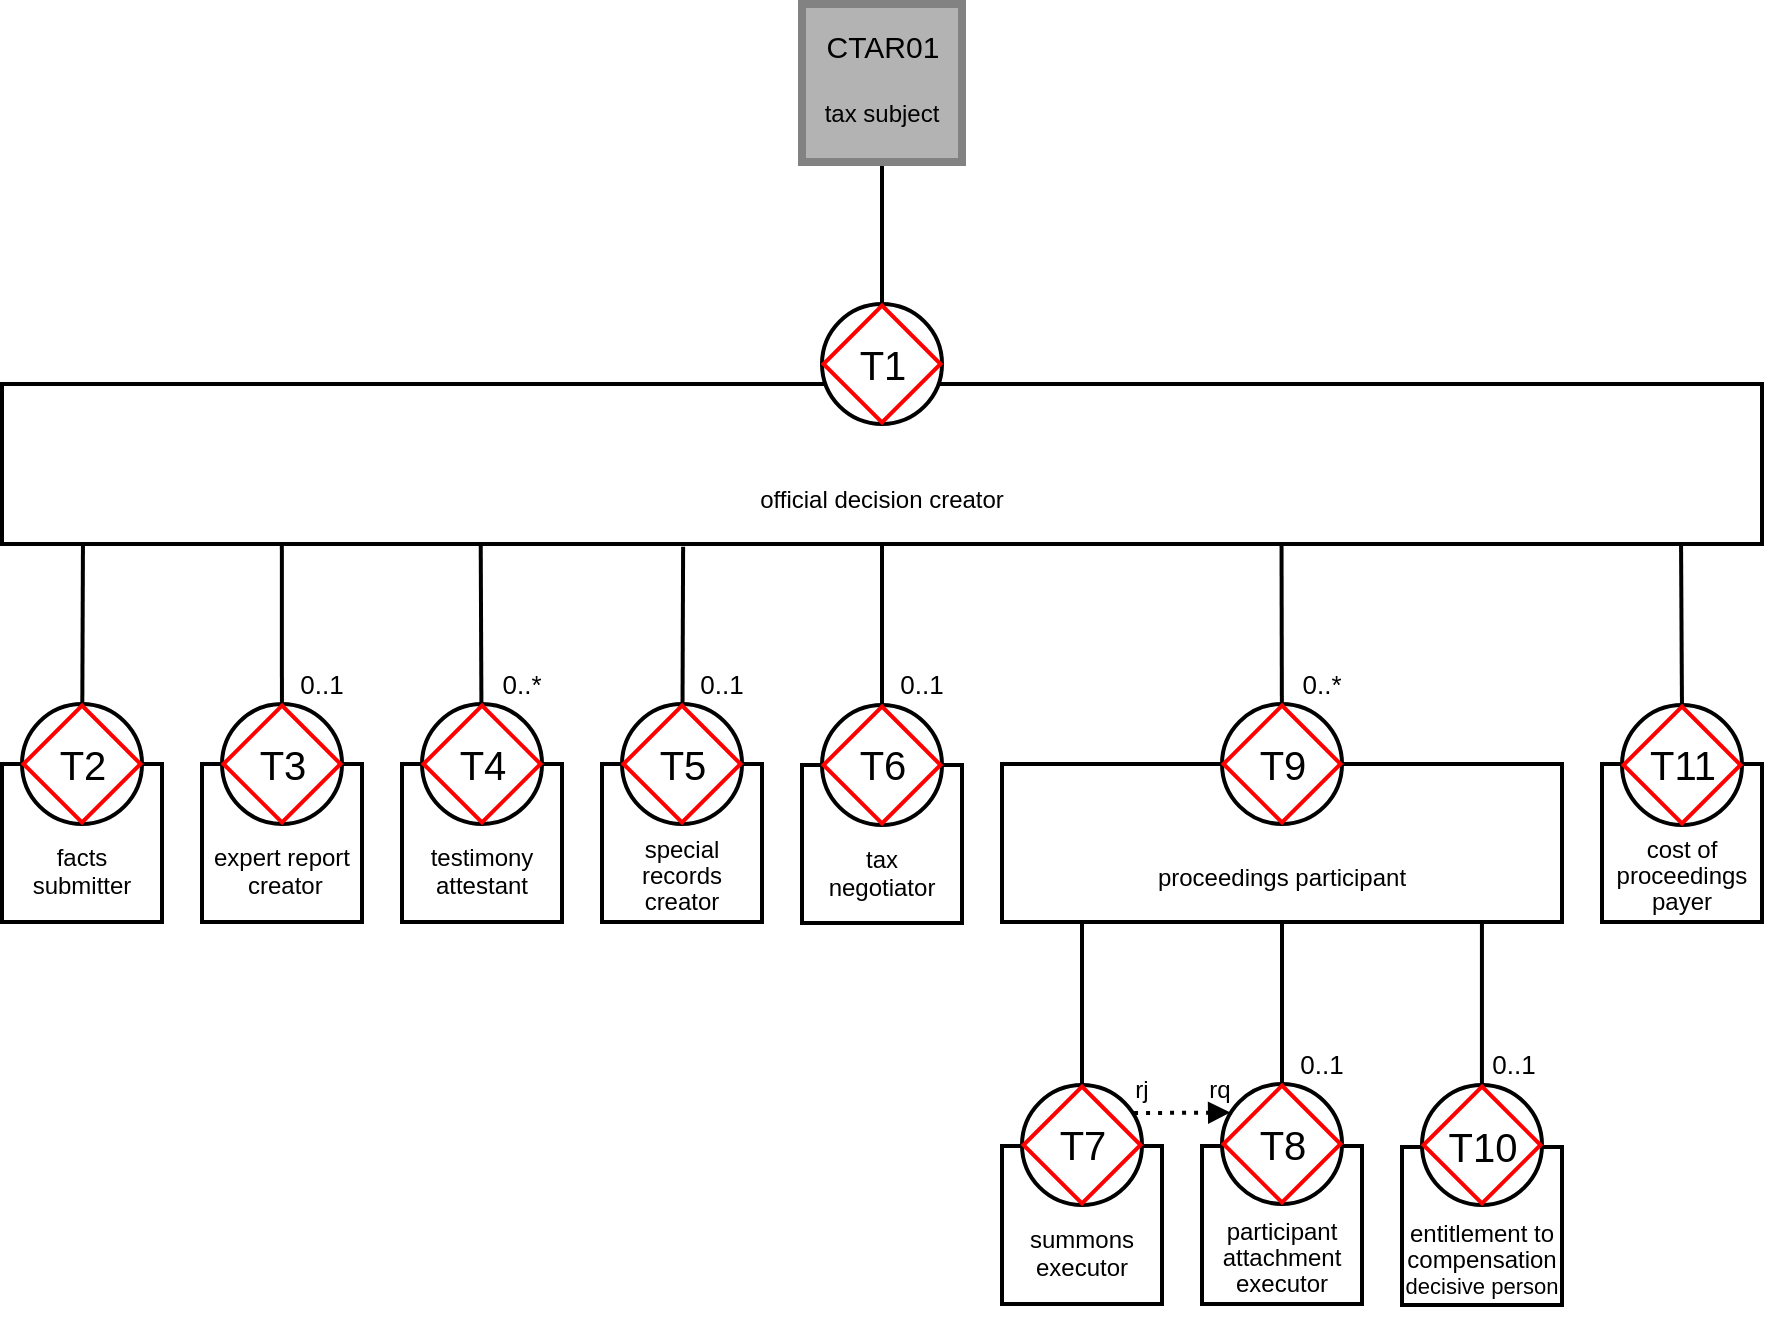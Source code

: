 <mxfile version="21.0.2" type="google"><diagram name="Stránka-1" id="KGpWbcVavs5Df8lSRPu0"><mxGraphModel grid="1" page="1" gridSize="10" guides="1" tooltips="1" connect="1" arrows="1" fold="1" pageScale="1" pageWidth="827" pageHeight="1169" math="0" shadow="0"><root><mxCell id="0"/><mxCell id="1" parent="0"/><mxCell id="I6DMRcgy4yvtF8rdvmpE-67" value="" style="endArrow=none;html=1;fontSize=20;strokeWidth=2;arcSize=10;rounded=0;" edge="1" parent="1" target="I6DMRcgy4yvtF8rdvmpE-70"><mxGeometry width="50" height="50" relative="1" as="geometry"><mxPoint x="580" y="460" as="sourcePoint"/><mxPoint x="956" y="724.5" as="targetPoint"/><Array as="points"/></mxGeometry></mxCell><mxCell id="I6DMRcgy4yvtF8rdvmpE-69" value="" style="group;resizable=0;" connectable="0" vertex="1" parent="1"><mxGeometry x="500.0" y="520" width="140.0" height="100" as="geometry"/></mxCell><mxCell id="I6DMRcgy4yvtF8rdvmpE-70" value="&lt;font style=&quot;font-size: 12px;&quot;&gt;summons &lt;br&gt;executor&lt;br&gt;&lt;/font&gt;" style="shape=stencil(tZThDoIgFIWfhr8NZD1Ao3oP1GsyDRxS1tt3BdvC1LWmm2O75+h3z4Ar4aItZQMkoSXhR5IkjFJcse5GtWwbyFwQ79IqmdYQnNZZU0GncjcwlC7BKte7/EToAd/pHy4yozVClNFt5Hz4CJNK47f0EWBD+2dUNci/ggM7hPTq+Xfmbr8BlW2RNGa+c6+bdCVqnJVtclLrUNmfTC5QmbvEXKQyqy7W3HQ+mcT287N8r8dDNxrKiTQzPbkojIWFMIWq6zC4cxs37fqmX2yvhj+JF14=);whiteSpace=wrap;html=1;strokeWidth=2;spacingTop=0;verticalAlign=top;spacingBottom=0;spacing=-44;labelPosition=center;verticalLabelPosition=bottom;align=center;" vertex="1" parent="I6DMRcgy4yvtF8rdvmpE-69"><mxGeometry x="40.0" y="51" width="80" height="79" as="geometry"/></mxCell><mxCell id="I6DMRcgy4yvtF8rdvmpE-71" value="" style="shape=stencil(tVXRboMgFP0aXheQLtseF7f+B6UwSSkYYO3297uKTaQquk0To+Fcz7mXwwUQLX3FaoEKXCH6horiGcMLhtd0yHwteIjYhTnFDlrEiA/OnsRVHUOnoEwlnApNlL4j/Ar/NA8tuTUGRJQ1Pon04iDGlAEu/opiXfrvZFSD/lkE4SJKWnS/XPPhcQNVskWlqeat7nUrXUk1rZVsslLrqJI/atISkKkmpuWB8dOHs5/mOFpJ3CfcausAiN82FSooxjgzB6m0HudJKTM8obWqvZjZTHcbPT0GpguK0xm1aMII4FknMg7VrDlCBoElBkqJcx7+z8kb+2wvPTN3Yw2fo2tlevSnl4S+my8+5d+l7+SW88lv03Nt/WC9l/ZFrzsmVnm2qwbN06Lx9mqBHw==);whiteSpace=wrap;html=1;perimeter=ellipsePerimeter;fillOpacity=100;strokeWidth=2;fontSize=13;fillColor=#FF99FF;strokeColor=none;labelPosition=center;verticalLabelPosition=bottom;align=center;verticalAlign=top;" vertex="1" parent="1"><mxGeometry x="550.0" y="540.5" width="60" height="60" as="geometry"/></mxCell><mxCell id="I6DMRcgy4yvtF8rdvmpE-40" value="" style="endArrow=none;html=1;fontSize=20;strokeWidth=2;arcSize=10;rounded=0;" edge="1" parent="1" source="I6DMRcgy4yvtF8rdvmpE-17"><mxGeometry width="50" height="50" relative="1" as="geometry"><mxPoint x="540" y="350.0" as="sourcePoint"/><mxPoint x="480" y="380" as="targetPoint"/><Array as="points"/></mxGeometry></mxCell><mxCell id="I6DMRcgy4yvtF8rdvmpE-2" style="edgeStyle=orthogonalEdgeStyle;rounded=0;orthogonalLoop=1;jettySize=auto;html=1;endArrow=none;endFill=0;strokeWidth=2;entryX=0.5;entryY=0.253;entryDx=0;entryDy=0;entryPerimeter=0;" edge="1" parent="1" source="I6DMRcgy4yvtF8rdvmpE-15" target="I6DMRcgy4yvtF8rdvmpE-21"><mxGeometry relative="1" as="geometry"><mxPoint x="440" y="260" as="targetPoint"/></mxGeometry></mxCell><mxCell id="I6DMRcgy4yvtF8rdvmpE-3" value="" style="endArrow=none;html=1;fontSize=20;strokeWidth=2;arcSize=10;rounded=0;exitX=0.5;exitY=1;exitDx=0;exitDy=0;" edge="1" parent="1" source="I6DMRcgy4yvtF8rdvmpE-54" target="I6DMRcgy4yvtF8rdvmpE-24"><mxGeometry width="50" height="50" relative="1" as="geometry"><mxPoint x="876" y="853.79" as="sourcePoint"/><mxPoint x="956" y="853.79" as="targetPoint"/><Array as="points"/></mxGeometry></mxCell><mxCell id="I6DMRcgy4yvtF8rdvmpE-8" value="" style="endArrow=none;html=1;fontSize=20;strokeWidth=2;arcSize=10;rounded=0;entryX=0.272;entryY=1;entryDx=0;entryDy=0;entryPerimeter=0;" edge="1" parent="1" source="I6DMRcgy4yvtF8rdvmpE-43" target="I6DMRcgy4yvtF8rdvmpE-17"><mxGeometry width="50" height="50" relative="1" as="geometry"><mxPoint x="294" y="700" as="sourcePoint"/><mxPoint x="280" y="310" as="targetPoint"/><Array as="points"/></mxGeometry></mxCell><mxCell id="I6DMRcgy4yvtF8rdvmpE-9" value="" style="endArrow=none;html=1;fontSize=20;strokeWidth=2;arcSize=10;rounded=0;entryX=0.159;entryY=0.988;entryDx=0;entryDy=0;entryPerimeter=0;" edge="1" parent="1" source="I6DMRcgy4yvtF8rdvmpE-11" target="I6DMRcgy4yvtF8rdvmpE-17"><mxGeometry width="50" height="50" relative="1" as="geometry"><mxPoint x="145" y="330.5" as="sourcePoint"/><mxPoint x="225" y="330.5" as="targetPoint"/><Array as="points"/></mxGeometry></mxCell><mxCell id="I6DMRcgy4yvtF8rdvmpE-10" value="" style="group" connectable="0" vertex="1" parent="1"><mxGeometry x="140" y="380" width="90" height="80" as="geometry"/></mxCell><mxCell id="I6DMRcgy4yvtF8rdvmpE-11" value="&lt;font style=&quot;font-size: 12px;&quot;&gt;expert report&lt;br&gt;&amp;nbsp;creator&lt;br&gt;&lt;/font&gt;" style="shape=stencil(tZThDoIgFIWfhr8NZD1Ao3oP1GsyDRxS1tt3BdvC1LWmm2O75+h3z4Ar4aItZQMkoSXhR5IkjFJcse5GtWwbyFwQ79IqmdYQnNZZU0GncjcwlC7BKte7/EToAd/pHy4yozVClNFt5Hz4CJNK47f0EWBD+2dUNci/ggM7hPTq+Xfmbr8BlW2RNGa+c6+bdCVqnJVtclLrUNmfTC5QmbvEXKQyqy7W3HQ+mcT287N8r8dDNxrKiTQzPbkojIWFMIWq6zC4cxs37fqmX2yvhj+JF14=);whiteSpace=wrap;html=1;strokeWidth=2;spacingTop=0;verticalAlign=top;spacingBottom=0;spacing=-44;labelPosition=center;verticalLabelPosition=bottom;align=center;fillColor=#FFFFFF;" vertex="1" parent="I6DMRcgy4yvtF8rdvmpE-10"><mxGeometry width="80" height="79" as="geometry"/></mxCell><mxCell id="I6DMRcgy4yvtF8rdvmpE-13" value="" style="group;spacingTop=-3;spacingRight=-4;labelPosition=center;verticalLabelPosition=middle;align=center;verticalAlign=middle;strokeColor=none;" connectable="0" vertex="1" parent="1"><mxGeometry x="440" width="80" height="80" as="geometry"/></mxCell><mxCell id="I6DMRcgy4yvtF8rdvmpE-14" value="&lt;span style=&quot;&quot;&gt;tax subject&lt;br&gt;&lt;br&gt;&lt;/span&gt;" style="shape=stencil(tZThDoIgFIWfhr8NZD1Ao3oP1GsyDRxS1tt3BdvC1LWmm2O75+h3z4Ar4aItZQMkoSXhR5IkjFJcse5GtWwbyFwQ79IqmdYQnNZZU0GncjcwlC7BKte7/EToAd/pHy4yozVClNFt5Hz4CJNK47f0EWBD+2dUNci/ggM7hPTq+Xfmbr8BlW2RNGa+c6+bdCVqnJVtclLrUNmfTC5QmbvEXKQyqy7W3HQ+mcT287N8r8dDNxrKiTQzPbkojIWFMIWq6zC4cxs37fqmX2yvhj+JF14=);whiteSpace=wrap;html=1;strokeWidth=4;spacingTop=0;verticalAlign=top;spacingBottom=2;spacing=-36;labelPosition=center;verticalLabelPosition=bottom;align=center;fillColor=#B3B3B3;spacingRight=0;spacingLeft=0;strokeColor=#828282;" vertex="1" parent="I6DMRcgy4yvtF8rdvmpE-13"><mxGeometry width="80" height="79" as="geometry"/></mxCell><mxCell id="I6DMRcgy4yvtF8rdvmpE-15" value="&lt;font style=&quot;font-size: 15px;&quot;&gt;CTAR01&lt;/font&gt;" style="text;html=1;resizable=1;points=[];autosize=0;align=center;verticalAlign=middle;spacingTop=0;fontSize=20;spacing=0;resizeWidth=1;resizeHeight=1;labelPosition=center;verticalLabelPosition=middle;" vertex="1" parent="I6DMRcgy4yvtF8rdvmpE-13"><mxGeometry x="20" y="4" width="40" height="30" as="geometry"/></mxCell><mxCell id="I6DMRcgy4yvtF8rdvmpE-22" value="" style="group;resizable=0;" connectable="0" vertex="1" parent="1"><mxGeometry x="600.0" y="570" width="140.0" height="81" as="geometry"/></mxCell><mxCell id="I6DMRcgy4yvtF8rdvmpE-23" value="" style="group" connectable="0" vertex="1" parent="I6DMRcgy4yvtF8rdvmpE-22"><mxGeometry x="60.0" y="1" width="80" height="80" as="geometry"/></mxCell><mxCell id="I6DMRcgy4yvtF8rdvmpE-24" value="&lt;p style=&quot;line-height: 110%;&quot;&gt;&lt;font style=&quot;font-size: 12px;&quot;&gt;participant &lt;br&gt;attachment&lt;br&gt;executor&lt;/font&gt;&lt;/p&gt;" style="shape=stencil(tZThDoIgFIWfhr8NZD1Ao3oP1GsyDRxS1tt3BdvC1LWmm2O75+h3z4Ar4aItZQMkoSXhR5IkjFJcse5GtWwbyFwQ79IqmdYQnNZZU0GncjcwlC7BKte7/EToAd/pHy4yozVClNFt5Hz4CJNK47f0EWBD+2dUNci/ggM7hPTq+Xfmbr8BlW2RNGa+c6+bdCVqnJVtclLrUNmfTC5QmbvEXKQyqy7W3HQ+mcT287N8r8dDNxrKiTQzPbkojIWFMIWq6zC4cxs37fqmX2yvhj+JF14=);whiteSpace=wrap;html=1;strokeWidth=2;spacingTop=0;verticalAlign=top;spacingBottom=0;spacing=-59;labelPosition=center;verticalLabelPosition=bottom;align=center;" vertex="1" parent="I6DMRcgy4yvtF8rdvmpE-23"><mxGeometry x="-20" width="80" height="79" as="geometry"/></mxCell><mxCell id="I6DMRcgy4yvtF8rdvmpE-32" value="" style="endArrow=none;html=1;fontSize=20;strokeWidth=2;arcSize=10;rounded=0;entryX=0.046;entryY=0.989;entryDx=0;entryDy=0;entryPerimeter=0;" edge="1" parent="1" target="I6DMRcgy4yvtF8rdvmpE-17"><mxGeometry width="50" height="50" relative="1" as="geometry"><mxPoint x="80" y="390" as="sourcePoint"/><mxPoint x="79.2" y="309.52" as="targetPoint"/><Array as="points"/></mxGeometry></mxCell><mxCell id="I6DMRcgy4yvtF8rdvmpE-33" value="" style="group" connectable="0" vertex="1" parent="1"><mxGeometry x="40" y="380" width="80.0" height="80" as="geometry"/></mxCell><mxCell id="I6DMRcgy4yvtF8rdvmpE-34" value="&lt;font style=&quot;font-size: 12px;&quot;&gt;facts &lt;br&gt;submitter&lt;br&gt;&lt;/font&gt;" style="shape=stencil(tZThDoIgFIWfhr8NZD1Ao3oP1GsyDRxS1tt3BdvC1LWmm2O75+h3z4Ar4aItZQMkoSXhR5IkjFJcse5GtWwbyFwQ79IqmdYQnNZZU0GncjcwlC7BKte7/EToAd/pHy4yozVClNFt5Hz4CJNK47f0EWBD+2dUNci/ggM7hPTq+Xfmbr8BlW2RNGa+c6+bdCVqnJVtclLrUNmfTC5QmbvEXKQyqy7W3HQ+mcT287N8r8dDNxrKiTQzPbkojIWFMIWq6zC4cxs37fqmX2yvhj+JF14=);whiteSpace=wrap;html=1;strokeWidth=2;spacingTop=0;verticalAlign=top;spacingBottom=0;spacing=-44;labelPosition=center;verticalLabelPosition=bottom;align=center;fillColor=#FFFFFF;" vertex="1" parent="I6DMRcgy4yvtF8rdvmpE-33"><mxGeometry width="80" height="79" as="geometry"/></mxCell><mxCell id="I6DMRcgy4yvtF8rdvmpE-36" value="" style="group;resizable=0;" connectable="0" vertex="1" parent="I6DMRcgy4yvtF8rdvmpE-33"><mxGeometry x="2.274e-13" y="-40" width="80" height="80" as="geometry"/></mxCell><mxCell id="I6DMRcgy4yvtF8rdvmpE-37" value="" style="shape=stencil(tVXRboMgFP0aXheQLtseF7f+B6UwSSkYYO3297uKTaQquk0To+Fcz7mXwwUQLX3FaoEKXCH6horiGcMLhtd0yHwteIjYhTnFDlrEiA/OnsRVHUOnoEwlnApNlL4j/Ar/NA8tuTUGRJQ1Pon04iDGlAEu/opiXfrvZFSD/lkE4SJKWnS/XPPhcQNVskWlqeat7nUrXUk1rZVsslLrqJI/atISkKkmpuWB8dOHs5/mOFpJ3CfcausAiN82FSooxjgzB6m0HudJKTM8obWqvZjZTHcbPT0GpguK0xm1aMII4FknMg7VrDlCBoElBkqJcx7+z8kb+2wvPTN3Yw2fo2tlevSnl4S+my8+5d+l7+SW88lv03Nt/WC9l/ZFrzsmVnm2qwbN06Lx9mqBHw==);whiteSpace=wrap;html=1;perimeter=ellipsePerimeter;fillOpacity=100;strokeWidth=2;fontSize=13;fillColor=#FF99FF;strokeColor=none;labelPosition=center;verticalLabelPosition=bottom;align=center;verticalAlign=top;" vertex="1" parent="I6DMRcgy4yvtF8rdvmpE-36"><mxGeometry x="10" y="10" width="60" height="60" as="geometry"/></mxCell><mxCell id="I6DMRcgy4yvtF8rdvmpE-38" value="T2" style="text;html=1;resizable=0;points=[];autosize=0;align=center;verticalAlign=middle;spacingTop=0;fontSize=20;spacing=0;resizeWidth=1;resizeHeight=1;labelPosition=center;verticalLabelPosition=middle;" vertex="1" parent="I6DMRcgy4yvtF8rdvmpE-36"><mxGeometry x="20" width="40" height="79" as="geometry"/></mxCell><mxCell id="I6DMRcgy4yvtF8rdvmpE-39" value="" style="endArrow=none;html=1;fontSize=20;strokeWidth=2;arcSize=10;rounded=0;entryX=0.387;entryY=1.017;entryDx=0;entryDy=0;entryPerimeter=0;" edge="1" parent="1" source="I6DMRcgy4yvtF8rdvmpE-48" target="I6DMRcgy4yvtF8rdvmpE-17"><mxGeometry width="50" height="50" relative="1" as="geometry"><mxPoint x="450" y="460.0" as="sourcePoint"/><mxPoint x="380" y="310" as="targetPoint"/><Array as="points"/></mxGeometry></mxCell><mxCell id="I6DMRcgy4yvtF8rdvmpE-41" value="" style="endArrow=none;html=1;fontSize=20;strokeWidth=2;arcSize=10;rounded=0;entryX=0.727;entryY=0.986;entryDx=0;entryDy=0;entryPerimeter=0;" edge="1" parent="1" target="I6DMRcgy4yvtF8rdvmpE-17"><mxGeometry width="50" height="50" relative="1" as="geometry"><mxPoint x="680" y="380" as="sourcePoint"/><mxPoint x="680" y="311" as="targetPoint"/><Array as="points"/></mxGeometry></mxCell><mxCell id="I6DMRcgy4yvtF8rdvmpE-42" value="" style="group" connectable="0" vertex="1" parent="1"><mxGeometry x="240" y="380" width="80" height="80" as="geometry"/></mxCell><mxCell id="I6DMRcgy4yvtF8rdvmpE-43" value="&lt;font style=&quot;font-size: 12px;&quot;&gt;testimony &lt;br&gt;attestant&lt;/font&gt;" style="shape=stencil(tZThDoIgFIWfhr8NZD1Ao3oP1GsyDRxS1tt3BdvC1LWmm2O75+h3z4Ar4aItZQMkoSXhR5IkjFJcse5GtWwbyFwQ79IqmdYQnNZZU0GncjcwlC7BKte7/EToAd/pHy4yozVClNFt5Hz4CJNK47f0EWBD+2dUNci/ggM7hPTq+Xfmbr8BlW2RNGa+c6+bdCVqnJVtclLrUNmfTC5QmbvEXKQyqy7W3HQ+mcT287N8r8dDNxrKiTQzPbkojIWFMIWq6zC4cxs37fqmX2yvhj+JF14=);whiteSpace=wrap;html=1;strokeWidth=2;spacingTop=0;verticalAlign=top;spacingBottom=0;spacing=-44;labelPosition=center;verticalLabelPosition=bottom;align=center;" vertex="1" parent="I6DMRcgy4yvtF8rdvmpE-42"><mxGeometry width="80" height="79" as="geometry"/></mxCell><mxCell id="I6DMRcgy4yvtF8rdvmpE-46" value="T4" style="text;html=1;resizable=0;points=[];autosize=0;align=center;verticalAlign=middle;spacingTop=0;fontSize=20;spacing=0;resizeWidth=1;resizeHeight=1;labelPosition=center;verticalLabelPosition=middle;" vertex="1" parent="I6DMRcgy4yvtF8rdvmpE-42"><mxGeometry x="20.0" y="-39.5" width="40" height="79" as="geometry"/></mxCell><mxCell id="I6DMRcgy4yvtF8rdvmpE-86" value="0..*" style="text;html=1;strokeColor=none;fillColor=none;align=center;verticalAlign=middle;whiteSpace=wrap;rounded=0;strokeWidth=2;fontSize=13;" vertex="1" parent="I6DMRcgy4yvtF8rdvmpE-42"><mxGeometry x="40" y="-50" width="40" height="20" as="geometry"/></mxCell><mxCell id="I6DMRcgy4yvtF8rdvmpE-45" value="" style="shape=stencil(tVXRboMgFP0aXheQLtseF7f+B6UwSSkYYO3297uKTaQquk0To+Fcz7mXwwUQLX3FaoEKXCH6horiGcMLhtd0yHwteIjYhTnFDlrEiA/OnsRVHUOnoEwlnApNlL4j/Ar/NA8tuTUGRJQ1Pon04iDGlAEu/opiXfrvZFSD/lkE4SJKWnS/XPPhcQNVskWlqeat7nUrXUk1rZVsslLrqJI/atISkKkmpuWB8dOHs5/mOFpJ3CfcausAiN82FSooxjgzB6m0HudJKTM8obWqvZjZTHcbPT0GpguK0xm1aMII4FknMg7VrDlCBoElBkqJcx7+z8kb+2wvPTN3Yw2fo2tlevSnl4S+my8+5d+l7+SW88lv03Nt/WC9l/ZFrzsmVnm2qwbN06Lx9mqBHw==);whiteSpace=wrap;html=1;perimeter=ellipsePerimeter;fillOpacity=100;strokeWidth=2;fontSize=13;fillColor=#FF99FF;strokeColor=none;labelPosition=center;verticalLabelPosition=bottom;align=center;verticalAlign=top;" vertex="1" parent="1"><mxGeometry x="250.0" y="350" width="60" height="60" as="geometry"/></mxCell><mxCell id="I6DMRcgy4yvtF8rdvmpE-50" value="" style="group;resizable=0;" connectable="0" vertex="1" parent="1"><mxGeometry x="340.0" y="340" width="80" height="120" as="geometry"/></mxCell><mxCell id="I6DMRcgy4yvtF8rdvmpE-47" value="" style="group" connectable="0" vertex="1" parent="I6DMRcgy4yvtF8rdvmpE-50"><mxGeometry x="-2.274e-13" y="40" width="80" height="80" as="geometry"/></mxCell><mxCell id="I6DMRcgy4yvtF8rdvmpE-48" value="&lt;p style=&quot;line-height: 110%;&quot;&gt;&lt;span style=&quot;&quot;&gt;special &lt;br&gt;records &lt;br&gt;creator&lt;/span&gt;&lt;/p&gt;" style="shape=stencil(tZThDoIgFIWfhr8NZD1Ao3oP1GsyDRxS1tt3BdvC1LWmm2O75+h3z4Ar4aItZQMkoSXhR5IkjFJcse5GtWwbyFwQ79IqmdYQnNZZU0GncjcwlC7BKte7/EToAd/pHy4yozVClNFt5Hz4CJNK47f0EWBD+2dUNci/ggM7hPTq+Xfmbr8BlW2RNGa+c6+bdCVqnJVtclLrUNmfTC5QmbvEXKQyqy7W3HQ+mcT287N8r8dDNxrKiTQzPbkojIWFMIWq6zC4cxs37fqmX2yvhj+JF14=);whiteSpace=wrap;html=1;strokeWidth=2;spacingTop=0;verticalAlign=top;spacingBottom=0;spacing=-59;labelPosition=center;verticalLabelPosition=bottom;align=center;" vertex="1" parent="I6DMRcgy4yvtF8rdvmpE-47"><mxGeometry width="80" height="79" as="geometry"/></mxCell><mxCell id="I6DMRcgy4yvtF8rdvmpE-51" value="" style="shape=stencil(tVXRboMgFP0aXheQLtseF7f+B6UwSSkYYO3297uKTaQquk0To+Fcz7mXwwUQLX3FaoEKXCH6horiGcMLhtd0yHwteIjYhTnFDlrEiA/OnsRVHUOnoEwlnApNlL4j/Ar/NA8tuTUGRJQ1Pon04iDGlAEu/opiXfrvZFSD/lkE4SJKWnS/XPPhcQNVskWlqeat7nUrXUk1rZVsslLrqJI/atISkKkmpuWB8dOHs5/mOFpJ3CfcausAiN82FSooxjgzB6m0HudJKTM8obWqvZjZTHcbPT0GpguK0xm1aMII4FknMg7VrDlCBoElBkqJcx7+z8kb+2wvPTN3Yw2fo2tlevSnl4S+my8+5d+l7+SW88lv03Nt/WC9l/ZFrzsmVnm2qwbN06Lx9mqBHw==);whiteSpace=wrap;html=1;perimeter=ellipsePerimeter;fillOpacity=100;strokeWidth=2;fontSize=13;fillColor=#FF99FF;strokeColor=none;labelPosition=center;verticalLabelPosition=bottom;align=center;verticalAlign=top;" vertex="1" parent="I6DMRcgy4yvtF8rdvmpE-50"><mxGeometry x="10" y="10" width="60" height="60" as="geometry"/></mxCell><mxCell id="I6DMRcgy4yvtF8rdvmpE-52" value="T5" style="text;html=1;resizable=0;points=[];autosize=0;align=center;verticalAlign=middle;spacingTop=0;fontSize=20;spacing=0;resizeWidth=1;resizeHeight=1;labelPosition=center;verticalLabelPosition=middle;" vertex="1" parent="I6DMRcgy4yvtF8rdvmpE-50"><mxGeometry x="20" width="40" height="79" as="geometry"/></mxCell><mxCell id="I6DMRcgy4yvtF8rdvmpE-53" value="" style="group;fillColor=default;spacing=-34;" connectable="0" vertex="1" parent="1"><mxGeometry x="540" y="380" width="280" height="80" as="geometry"/></mxCell><mxCell id="I6DMRcgy4yvtF8rdvmpE-54" value="&lt;font style=&quot;&quot;&gt;&lt;font style=&quot;font-size: 12px;&quot;&gt;proceedings participant&lt;/font&gt;&lt;br&gt;&lt;/font&gt;" style="shape=stencil(tZThDoIgFIWfhr8NZD1Ao3oP1GsyDRxS1tt3BdvC1LWmm2O75+h3z4Ar4aItZQMkoSXhR5IkjFJcse5GtWwbyFwQ79IqmdYQnNZZU0GncjcwlC7BKte7/EToAd/pHy4yozVClNFt5Hz4CJNK47f0EWBD+2dUNci/ggM7hPTq+Xfmbr8BlW2RNGa+c6+bdCVqnJVtclLrUNmfTC5QmbvEXKQyqy7W3HQ+mcT287N8r8dDNxrKiTQzPbkojIWFMIWq6zC4cxs37fqmX2yvhj+JF14=);whiteSpace=wrap;html=1;strokeWidth=2;spacingTop=0;verticalAlign=top;spacingBottom=0;spacing=-34;labelPosition=center;verticalLabelPosition=bottom;align=center;fillColor=none;" vertex="1" parent="I6DMRcgy4yvtF8rdvmpE-53"><mxGeometry width="280" height="79.0" as="geometry"/></mxCell><mxCell id="I6DMRcgy4yvtF8rdvmpE-56" value="" style="group;resizable=0;" connectable="0" vertex="1" parent="I6DMRcgy4yvtF8rdvmpE-53"><mxGeometry x="100.003" y="-40" width="80" height="80" as="geometry"/></mxCell><mxCell id="I6DMRcgy4yvtF8rdvmpE-57" value="" style="shape=stencil(tVXRboMgFP0aXheQLtseF7f+B6UwSSkYYO3297uKTaQquk0To+Fcz7mXwwUQLX3FaoEKXCH6horiGcMLhtd0yHwteIjYhTnFDlrEiA/OnsRVHUOnoEwlnApNlL4j/Ar/NA8tuTUGRJQ1Pon04iDGlAEu/opiXfrvZFSD/lkE4SJKWnS/XPPhcQNVskWlqeat7nUrXUk1rZVsslLrqJI/atISkKkmpuWB8dOHs5/mOFpJ3CfcausAiN82FSooxjgzB6m0HudJKTM8obWqvZjZTHcbPT0GpguK0xm1aMII4FknMg7VrDlCBoElBkqJcx7+z8kb+2wvPTN3Yw2fo2tlevSnl4S+my8+5d+l7+SW88lv03Nt/WC9l/ZFrzsmVnm2qwbN06Lx9mqBHw==);whiteSpace=wrap;html=1;perimeter=ellipsePerimeter;fillOpacity=100;strokeWidth=2;fontSize=13;fillColor=#FF99FF;strokeColor=none;labelPosition=center;verticalLabelPosition=bottom;align=center;verticalAlign=top;" vertex="1" parent="I6DMRcgy4yvtF8rdvmpE-56"><mxGeometry x="10" y="10" width="60" height="60" as="geometry"/></mxCell><mxCell id="I6DMRcgy4yvtF8rdvmpE-58" value="T9" style="text;html=1;resizable=0;points=[];autosize=0;align=center;verticalAlign=middle;spacingTop=0;fontSize=20;spacing=0;resizeWidth=1;resizeHeight=1;labelPosition=center;verticalLabelPosition=middle;" vertex="1" parent="I6DMRcgy4yvtF8rdvmpE-56"><mxGeometry x="20" width="40" height="79" as="geometry"/></mxCell><mxCell id="I6DMRcgy4yvtF8rdvmpE-59" value="0..*" style="text;html=1;strokeColor=none;fillColor=none;align=center;verticalAlign=middle;whiteSpace=wrap;rounded=0;strokeWidth=2;fontSize=13;" vertex="1" parent="I6DMRcgy4yvtF8rdvmpE-56"><mxGeometry x="40.0" y="-10" width="40" height="20" as="geometry"/></mxCell><mxCell id="I6DMRcgy4yvtF8rdvmpE-60" value="" style="endArrow=none;html=1;fontSize=20;strokeWidth=2;arcSize=10;rounded=0;exitX=0.954;exitY=0.995;exitDx=0;exitDy=0;exitPerimeter=0;" edge="1" parent="1" source="I6DMRcgy4yvtF8rdvmpE-17"><mxGeometry width="50" height="50" relative="1" as="geometry"><mxPoint x="879.64" y="310.24" as="sourcePoint"/><mxPoint x="880.145" y="380" as="targetPoint"/><Array as="points"/></mxGeometry></mxCell><mxCell id="I6DMRcgy4yvtF8rdvmpE-61" value="" style="group" connectable="0" vertex="1" parent="1"><mxGeometry x="840" y="380" width="80.0" height="80" as="geometry"/></mxCell><mxCell id="I6DMRcgy4yvtF8rdvmpE-62" value="&lt;p style=&quot;line-height: 110%;&quot;&gt;&lt;font style=&quot;font-size: 12px;&quot;&gt;cost of &lt;br&gt;proceedings &lt;br&gt;payer&lt;br&gt;&lt;/font&gt;&lt;/p&gt;" style="shape=stencil(tZThDoIgFIWfhr8NZD1Ao3oP1GsyDRxS1tt3BdvC1LWmm2O75+h3z4Ar4aItZQMkoSXhR5IkjFJcse5GtWwbyFwQ79IqmdYQnNZZU0GncjcwlC7BKte7/EToAd/pHy4yozVClNFt5Hz4CJNK47f0EWBD+2dUNci/ggM7hPTq+Xfmbr8BlW2RNGa+c6+bdCVqnJVtclLrUNmfTC5QmbvEXKQyqy7W3HQ+mcT287N8r8dDNxrKiTQzPbkojIWFMIWq6zC4cxs37fqmX2yvhj+JF14=);whiteSpace=wrap;html=1;strokeWidth=2;spacingTop=0;verticalAlign=top;spacingBottom=0;spacing=-59;labelPosition=center;verticalLabelPosition=bottom;align=center;" vertex="1" parent="I6DMRcgy4yvtF8rdvmpE-61"><mxGeometry width="80" height="79" as="geometry"/></mxCell><mxCell id="I6DMRcgy4yvtF8rdvmpE-64" value="" style="group;resizable=0;" connectable="0" vertex="1" parent="I6DMRcgy4yvtF8rdvmpE-61"><mxGeometry x="2.274e-13" y="-39.5" width="80" height="80" as="geometry"/></mxCell><mxCell id="I6DMRcgy4yvtF8rdvmpE-65" value="" style="shape=stencil(tVXRboMgFP0aXheQLtseF7f+B6UwSSkYYO3297uKTaQquk0To+Fcz7mXwwUQLX3FaoEKXCH6horiGcMLhtd0yHwteIjYhTnFDlrEiA/OnsRVHUOnoEwlnApNlL4j/Ar/NA8tuTUGRJQ1Pon04iDGlAEu/opiXfrvZFSD/lkE4SJKWnS/XPPhcQNVskWlqeat7nUrXUk1rZVsslLrqJI/atISkKkmpuWB8dOHs5/mOFpJ3CfcausAiN82FSooxjgzB6m0HudJKTM8obWqvZjZTHcbPT0GpguK0xm1aMII4FknMg7VrDlCBoElBkqJcx7+z8kb+2wvPTN3Yw2fo2tlevSnl4S+my8+5d+l7+SW88lv03Nt/WC9l/ZFrzsmVnm2qwbN06Lx9mqBHw==);whiteSpace=wrap;html=1;perimeter=ellipsePerimeter;fillOpacity=100;strokeWidth=2;fontSize=13;fillColor=#FF99FF;strokeColor=none;labelPosition=center;verticalLabelPosition=bottom;align=center;verticalAlign=top;" vertex="1" parent="I6DMRcgy4yvtF8rdvmpE-64"><mxGeometry x="10" y="10" width="60" height="60" as="geometry"/></mxCell><mxCell id="I6DMRcgy4yvtF8rdvmpE-66" value="T11" style="text;html=1;resizable=0;points=[];autosize=0;align=center;verticalAlign=middle;spacingTop=0;fontSize=20;spacing=0;resizeWidth=1;resizeHeight=1;labelPosition=center;verticalLabelPosition=middle;" vertex="1" parent="I6DMRcgy4yvtF8rdvmpE-64"><mxGeometry x="20" width="40" height="79" as="geometry"/></mxCell><mxCell id="I6DMRcgy4yvtF8rdvmpE-68" value="" style="endArrow=none;html=1;fontSize=20;strokeWidth=2;arcSize=10;rounded=0;exitX=0.857;exitY=0.992;exitDx=0;exitDy=0;exitPerimeter=0;" edge="1" parent="1" source="I6DMRcgy4yvtF8rdvmpE-54" target="cfjcYOli2IA8r-88zLyF-13"><mxGeometry width="50" height="50" relative="1" as="geometry"><mxPoint x="876" y="994.5" as="sourcePoint"/><mxPoint x="779.986" y="530.5" as="targetPoint"/><Array as="points"/></mxGeometry></mxCell><mxCell id="I6DMRcgy4yvtF8rdvmpE-83" value="0..1" style="text;html=1;strokeColor=none;fillColor=none;align=center;verticalAlign=middle;whiteSpace=wrap;rounded=0;strokeWidth=2;fontSize=13;" vertex="1" parent="1"><mxGeometry x="680" y="520" width="40" height="20" as="geometry"/></mxCell><mxCell id="I6DMRcgy4yvtF8rdvmpE-84" value="0..1" style="text;html=1;strokeColor=none;fillColor=none;align=center;verticalAlign=middle;whiteSpace=wrap;rounded=0;strokeWidth=2;fontSize=13;" vertex="1" parent="1"><mxGeometry x="776" y="520" width="40" height="20" as="geometry"/></mxCell><mxCell id="I6DMRcgy4yvtF8rdvmpE-87" value="0..1" style="text;html=1;strokeColor=none;fillColor=none;align=center;verticalAlign=middle;whiteSpace=wrap;rounded=0;strokeWidth=2;fontSize=13;" vertex="1" parent="1"><mxGeometry x="380" y="330" width="40" height="20" as="geometry"/></mxCell><mxCell id="I6DMRcgy4yvtF8rdvmpE-88" value="rq" style="text;html=1;strokeColor=none;fillColor=none;align=center;verticalAlign=middle;whiteSpace=wrap;rounded=0;" vertex="1" parent="1"><mxGeometry x="619" y="527.5" width="60" height="30" as="geometry"/></mxCell><mxCell id="I6DMRcgy4yvtF8rdvmpE-17" value="&lt;div style=&quot;&quot;&gt;&lt;span style=&quot;background-color: initial;&quot;&gt;&lt;font style=&quot;font-size: 12px;&quot;&gt;official decision creator&lt;/font&gt;&lt;/span&gt;&lt;/div&gt;" style="shape=stencil(tZThDoIgFIWfhr8NZD1Ao3oP1GsyDRxS1tt3BdvC1LWmm2O75+h3z4Ar4aItZQMkoSXhR5IkjFJcse5GtWwbyFwQ79IqmdYQnNZZU0GncjcwlC7BKte7/EToAd/pHy4yozVClNFt5Hz4CJNK47f0EWBD+2dUNci/ggM7hPTq+Xfmbr8BlW2RNGa+c6+bdCVqnJVtclLrUNmfTC5QmbvEXKQyqy7W3HQ+mcT287N8r8dDNxrKiTQzPbkojIWFMIWq6zC4cxs37fqmX2yvhj+JF14=);whiteSpace=wrap;html=1;strokeWidth=2;spacingTop=0;verticalAlign=top;spacingBottom=0;spacing=-34;labelPosition=center;verticalLabelPosition=bottom;align=center;" vertex="1" parent="1"><mxGeometry x="40" y="190" width="880" height="80" as="geometry"/></mxCell><mxCell id="I6DMRcgy4yvtF8rdvmpE-19" value="" style="group;resizable=0;" connectable="0" vertex="1" parent="1"><mxGeometry x="440.0" y="140" width="80" height="80" as="geometry"/></mxCell><mxCell id="I6DMRcgy4yvtF8rdvmpE-20" value="" style="shape=stencil(tVXRboMgFP0aXheQLtseF7f+B6UwSSkYYO3297uKTaQquk0To+Fcz7mXwwUQLX3FaoEKXCH6horiGcMLhtd0yHwteIjYhTnFDlrEiA/OnsRVHUOnoEwlnApNlL4j/Ar/NA8tuTUGRJQ1Pon04iDGlAEu/opiXfrvZFSD/lkE4SJKWnS/XPPhcQNVskWlqeat7nUrXUk1rZVsslLrqJI/atISkKkmpuWB8dOHs5/mOFpJ3CfcausAiN82FSooxjgzB6m0HudJKTM8obWqvZjZTHcbPT0GpguK0xm1aMII4FknMg7VrDlCBoElBkqJcx7+z8kb+2wvPTN3Yw2fo2tlevSnl4S+my8+5d+l7+SW88lv03Nt/WC9l/ZFrzsmVnm2qwbN06Lx9mqBHw==);whiteSpace=wrap;html=1;perimeter=ellipsePerimeter;fillOpacity=100;strokeWidth=2;fontSize=13;fillColor=#FF99FF;strokeColor=none;labelPosition=center;verticalLabelPosition=bottom;align=center;verticalAlign=top;" vertex="1" parent="I6DMRcgy4yvtF8rdvmpE-19"><mxGeometry x="10" y="10" width="60" height="60" as="geometry"/></mxCell><mxCell id="I6DMRcgy4yvtF8rdvmpE-21" value="T1" style="text;html=1;resizable=0;points=[];autosize=0;align=center;verticalAlign=middle;spacingTop=0;fontSize=20;spacing=0;resizeWidth=1;resizeHeight=1;labelPosition=center;verticalLabelPosition=middle;" vertex="1" parent="I6DMRcgy4yvtF8rdvmpE-19"><mxGeometry x="20" width="40" height="79" as="geometry"/></mxCell><mxCell id="NDJri52sOKpACzRIcOCj-9" value="T4" style="text;html=1;resizable=0;points=[];autosize=0;align=center;verticalAlign=middle;spacingTop=0;fontSize=20;spacing=0;resizeWidth=1;resizeHeight=1;labelPosition=center;verticalLabelPosition=middle;" vertex="1" parent="1"><mxGeometry x="260.0" y="340.5" width="40" height="79" as="geometry"/></mxCell><mxCell id="I6DMRcgy4yvtF8rdvmpE-72" value="T7" style="text;html=1;resizable=0;points=[];autosize=0;align=center;verticalAlign=middle;spacingTop=0;fontSize=20;spacing=0;resizeWidth=1;resizeHeight=1;labelPosition=center;verticalLabelPosition=middle;" vertex="1" parent="1"><mxGeometry x="560.0" y="530.5" width="40" height="79" as="geometry"/></mxCell><mxCell id="I6DMRcgy4yvtF8rdvmpE-73" value="rj" style="text;html=1;strokeColor=none;fillColor=none;align=center;verticalAlign=middle;whiteSpace=wrap;rounded=0;" vertex="1" parent="1"><mxGeometry x="580" y="527.5" width="60" height="30" as="geometry"/></mxCell><mxCell id="I6DMRcgy4yvtF8rdvmpE-26" value="" style="shape=stencil(tVXRboMgFP0aXheQLtseF7f+B6UwSSkYYO3297uKTaQquk0To+Fcz7mXwwUQLX3FaoEKXCH6horiGcMLhtd0yHwteIjYhTnFDlrEiA/OnsRVHUOnoEwlnApNlL4j/Ar/NA8tuTUGRJQ1Pon04iDGlAEu/opiXfrvZFSD/lkE4SJKWnS/XPPhcQNVskWlqeat7nUrXUk1rZVsslLrqJI/atISkKkmpuWB8dOHs5/mOFpJ3CfcausAiN82FSooxjgzB6m0HudJKTM8obWqvZjZTHcbPT0GpguK0xm1aMII4FknMg7VrDlCBoElBkqJcx7+z8kb+2wvPTN3Yw2fo2tlevSnl4S+my8+5d+l7+SW88lv03Nt/WC9l/ZFrzsmVnm2qwbN06Lx9mqBHw==);whiteSpace=wrap;html=1;perimeter=ellipsePerimeter;fillOpacity=100;strokeWidth=2;fontSize=13;fillColor=#FF99FF;strokeColor=none;labelPosition=center;verticalLabelPosition=bottom;align=center;verticalAlign=top;" vertex="1" parent="1"><mxGeometry x="650.0" y="540" width="60" height="60" as="geometry"/></mxCell><mxCell id="I6DMRcgy4yvtF8rdvmpE-27" value="T8" style="text;html=1;resizable=0;points=[];autosize=0;align=center;verticalAlign=middle;spacingTop=0;fontSize=20;spacing=0;resizeWidth=1;resizeHeight=1;labelPosition=center;verticalLabelPosition=middle;" vertex="1" parent="1"><mxGeometry x="660.0" y="530.5" width="40" height="79" as="geometry"/></mxCell><mxCell id="I6DMRcgy4yvtF8rdvmpE-82" style="edgeStyle=orthogonalEdgeStyle;rounded=0;orthogonalLoop=1;jettySize=auto;html=1;dashed=1;dashPattern=1 2;endArrow=none;endFill=0;strokeWidth=2;endSize=2;startArrow=block;startFill=1;targetPerimeterSpacing=0;sourcePerimeterSpacing=11;exitX=0.07;exitY=0.221;exitDx=0;exitDy=0;exitPerimeter=0;entryX=0.897;entryY=0.217;entryDx=0;entryDy=0;entryPerimeter=0;" edge="1" parent="1"><mxGeometry relative="1" as="geometry"><Array as="points"><mxPoint x="650" y="554.5"/></Array><mxPoint x="654.2" y="554.26" as="sourcePoint"/><mxPoint x="603.82" y="554.52" as="targetPoint"/></mxGeometry></mxCell><mxCell id="cfjcYOli2IA8r-88zLyF-11" value="" style="group;resizable=0;" connectable="0" vertex="1" parent="1"><mxGeometry x="710.0" y="530" width="140.0" height="81" as="geometry"/></mxCell><mxCell id="cfjcYOli2IA8r-88zLyF-12" value="" style="group" connectable="0" vertex="1" parent="cfjcYOli2IA8r-88zLyF-11"><mxGeometry x="50.0" y="41.5" width="80" height="80" as="geometry"/></mxCell><mxCell id="cfjcYOli2IA8r-88zLyF-13" value="&lt;p style=&quot;line-height: 110%;&quot;&gt;&lt;font style=&quot;&quot;&gt;entitlement to&lt;br style=&quot;border-color: var(--border-color);&quot;&gt;&lt;font style=&quot;&quot;&gt;&lt;font style=&quot;font-size: 12px;&quot;&gt;compensation&lt;/font&gt;&lt;br style=&quot;border-color: var(--border-color);&quot;&gt;&lt;font style=&quot;font-size: 11px;&quot;&gt;decisive person&lt;/font&gt;&lt;/font&gt;&lt;/font&gt;&lt;/p&gt;" style="shape=stencil(tZThDoIgFIWfhr8NZD1Ao3oP1GsyDRxS1tt3BdvC1LWmm2O75+h3z4Ar4aItZQMkoSXhR5IkjFJcse5GtWwbyFwQ79IqmdYQnNZZU0GncjcwlC7BKte7/EToAd/pHy4yozVClNFt5Hz4CJNK47f0EWBD+2dUNci/ggM7hPTq+Xfmbr8BlW2RNGa+c6+bdCVqnJVtclLrUNmfTC5QmbvEXKQyqy7W3HQ+mcT287N8r8dDNxrKiTQzPbkojIWFMIWq6zC4cxs37fqmX2yvhj+JF14=);whiteSpace=wrap;html=1;strokeWidth=2;spacingTop=0;verticalAlign=top;spacingBottom=0;spacing=-59;labelPosition=center;verticalLabelPosition=bottom;align=center;" vertex="1" parent="cfjcYOli2IA8r-88zLyF-12"><mxGeometry x="-20" width="80" height="79" as="geometry"/></mxCell><mxCell id="cfjcYOli2IA8r-88zLyF-14" value="" style="shape=stencil(tVXRboMgFP0aXheQLtseF7f+B6UwSSkYYO3297uKTaQquk0To+Fcz7mXwwUQLX3FaoEKXCH6horiGcMLhtd0yHwteIjYhTnFDlrEiA/OnsRVHUOnoEwlnApNlL4j/Ar/NA8tuTUGRJQ1Pon04iDGlAEu/opiXfrvZFSD/lkE4SJKWnS/XPPhcQNVskWlqeat7nUrXUk1rZVsslLrqJI/atISkKkmpuWB8dOHs5/mOFpJ3CfcausAiN82FSooxjgzB6m0HudJKTM8obWqvZjZTHcbPT0GpguK0xm1aMII4FknMg7VrDlCBoElBkqJcx7+z8kb+2wvPTN3Yw2fo2tlevSnl4S+my8+5d+l7+SW88lv03Nt/WC9l/ZFrzsmVnm2qwbN06Lx9mqBHw==);whiteSpace=wrap;html=1;perimeter=ellipsePerimeter;fillOpacity=100;strokeWidth=2;fontSize=13;fillColor=#FF99FF;strokeColor=none;labelPosition=center;verticalLabelPosition=bottom;align=center;verticalAlign=top;" vertex="1" parent="cfjcYOli2IA8r-88zLyF-11"><mxGeometry x="40" y="10.5" width="60" height="60" as="geometry"/></mxCell><mxCell id="cfjcYOli2IA8r-88zLyF-15" value="T10" style="text;html=1;resizable=0;points=[];autosize=0;align=center;verticalAlign=middle;spacingTop=0;fontSize=20;spacing=0;resizeWidth=1;resizeHeight=1;labelPosition=center;verticalLabelPosition=middle;" vertex="1" parent="cfjcYOli2IA8r-88zLyF-11"><mxGeometry x="50" y="1" width="40" height="79" as="geometry"/></mxCell><mxCell id="cfjcYOli2IA8r-88zLyF-16" value="" style="group;resizable=0;" connectable="0" vertex="1" parent="1"><mxGeometry x="140.0" y="340" width="80" height="80" as="geometry"/></mxCell><mxCell id="cfjcYOli2IA8r-88zLyF-17" value="" style="shape=stencil(tVXRboMgFP0aXheQLtseF7f+B6UwSSkYYO3297uKTaQquk0To+Fcz7mXwwUQLX3FaoEKXCH6horiGcMLhtd0yHwteIjYhTnFDlrEiA/OnsRVHUOnoEwlnApNlL4j/Ar/NA8tuTUGRJQ1Pon04iDGlAEu/opiXfrvZFSD/lkE4SJKWnS/XPPhcQNVskWlqeat7nUrXUk1rZVsslLrqJI/atISkKkmpuWB8dOHs5/mOFpJ3CfcausAiN82FSooxjgzB6m0HudJKTM8obWqvZjZTHcbPT0GpguK0xm1aMII4FknMg7VrDlCBoElBkqJcx7+z8kb+2wvPTN3Yw2fo2tlevSnl4S+my8+5d+l7+SW88lv03Nt/WC9l/ZFrzsmVnm2qwbN06Lx9mqBHw==);whiteSpace=wrap;html=1;perimeter=ellipsePerimeter;fillOpacity=100;strokeWidth=2;fontSize=13;fillColor=#FF99FF;strokeColor=none;labelPosition=center;verticalLabelPosition=bottom;align=center;verticalAlign=top;" vertex="1" parent="cfjcYOli2IA8r-88zLyF-16"><mxGeometry x="10" y="10" width="60" height="60" as="geometry"/></mxCell><mxCell id="cfjcYOli2IA8r-88zLyF-18" value="T3" style="text;html=1;resizable=0;points=[];autosize=0;align=center;verticalAlign=middle;spacingTop=0;fontSize=20;spacing=0;resizeWidth=1;resizeHeight=1;labelPosition=center;verticalLabelPosition=middle;" vertex="1" parent="cfjcYOli2IA8r-88zLyF-16"><mxGeometry x="20" width="40" height="79" as="geometry"/></mxCell><mxCell id="G3v5TnmPIUf_Gv6l6P7y-1" value="0..1" style="text;html=1;strokeColor=none;fillColor=none;align=center;verticalAlign=middle;whiteSpace=wrap;rounded=0;strokeWidth=2;fontSize=13;" vertex="1" parent="cfjcYOli2IA8r-88zLyF-16"><mxGeometry x="40.0" y="-10" width="40" height="20" as="geometry"/></mxCell><mxCell id="cfjcYOli2IA8r-88zLyF-19" value="" style="group;resizable=0;" connectable="0" vertex="1" parent="1"><mxGeometry x="440.0" y="340.5" width="80" height="120" as="geometry"/></mxCell><mxCell id="cfjcYOli2IA8r-88zLyF-20" value="" style="group" connectable="0" vertex="1" parent="cfjcYOli2IA8r-88zLyF-19"><mxGeometry x="-2.274e-13" y="40" width="80" height="80" as="geometry"/></mxCell><mxCell id="cfjcYOli2IA8r-88zLyF-21" value="&lt;font style=&quot;font-size: 12px;&quot;&gt;tax&lt;br&gt;negotiator&lt;/font&gt;" style="shape=stencil(tZThDoIgFIWfhr8NZD1Ao3oP1GsyDRxS1tt3BdvC1LWmm2O75+h3z4Ar4aItZQMkoSXhR5IkjFJcse5GtWwbyFwQ79IqmdYQnNZZU0GncjcwlC7BKte7/EToAd/pHy4yozVClNFt5Hz4CJNK47f0EWBD+2dUNci/ggM7hPTq+Xfmbr8BlW2RNGa+c6+bdCVqnJVtclLrUNmfTC5QmbvEXKQyqy7W3HQ+mcT287N8r8dDNxrKiTQzPbkojIWFMIWq6zC4cxs37fqmX2yvhj+JF14=);whiteSpace=wrap;html=1;strokeWidth=2;spacingTop=0;verticalAlign=top;spacingBottom=0;spacing=-44;labelPosition=center;verticalLabelPosition=bottom;align=center;" vertex="1" parent="cfjcYOli2IA8r-88zLyF-20"><mxGeometry width="80" height="79" as="geometry"/></mxCell><mxCell id="cfjcYOli2IA8r-88zLyF-22" value="" style="shape=stencil(tVXRboMgFP0aXheQLtseF7f+B6UwSSkYYO3297uKTaQquk0To+Fcz7mXwwUQLX3FaoEKXCH6horiGcMLhtd0yHwteIjYhTnFDlrEiA/OnsRVHUOnoEwlnApNlL4j/Ar/NA8tuTUGRJQ1Pon04iDGlAEu/opiXfrvZFSD/lkE4SJKWnS/XPPhcQNVskWlqeat7nUrXUk1rZVsslLrqJI/atISkKkmpuWB8dOHs5/mOFpJ3CfcausAiN82FSooxjgzB6m0HudJKTM8obWqvZjZTHcbPT0GpguK0xm1aMII4FknMg7VrDlCBoElBkqJcx7+z8kb+2wvPTN3Yw2fo2tlevSnl4S+my8+5d+l7+SW88lv03Nt/WC9l/ZFrzsmVnm2qwbN06Lx9mqBHw==);whiteSpace=wrap;html=1;perimeter=ellipsePerimeter;fillOpacity=100;strokeWidth=2;fontSize=13;fillColor=#FF99FF;strokeColor=none;labelPosition=center;verticalLabelPosition=bottom;align=center;verticalAlign=top;" vertex="1" parent="cfjcYOli2IA8r-88zLyF-19"><mxGeometry x="10" y="10" width="60" height="60" as="geometry"/></mxCell><mxCell id="cfjcYOli2IA8r-88zLyF-23" value="T6" style="text;html=1;resizable=0;points=[];autosize=0;align=center;verticalAlign=middle;spacingTop=0;fontSize=20;spacing=0;resizeWidth=1;resizeHeight=1;labelPosition=center;verticalLabelPosition=middle;" vertex="1" parent="cfjcYOli2IA8r-88zLyF-19"><mxGeometry x="20" width="40" height="79" as="geometry"/></mxCell><mxCell id="cfjcYOli2IA8r-88zLyF-24" value="0..1" style="text;html=1;strokeColor=none;fillColor=none;align=center;verticalAlign=middle;whiteSpace=wrap;rounded=0;strokeWidth=2;fontSize=13;" vertex="1" parent="1"><mxGeometry x="480" y="330" width="40" height="20" as="geometry"/></mxCell></root></mxGraphModel></diagram></mxfile>